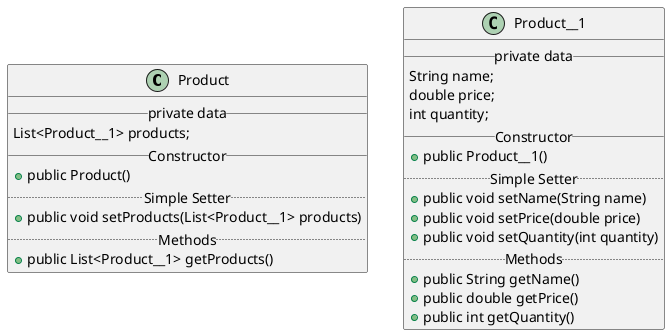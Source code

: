 @startuml
class Product{
__private data__
List<Product__1> products;
__Constructor__
+public Product()
..Simple Setter..
+public void setProducts(List<Product__1> products)
..Methods..
+public List<Product__1> getProducts()
}
class Product__1{
__private data__
String name;
double price;
int quantity;
__Constructor__
+public Product__1()
..Simple Setter..
+public void setName(String name)
+public void setPrice(double price)
+public void setQuantity(int quantity)
..Methods..
+public String getName()
+public double getPrice()
+public int getQuantity()
}
@enduml